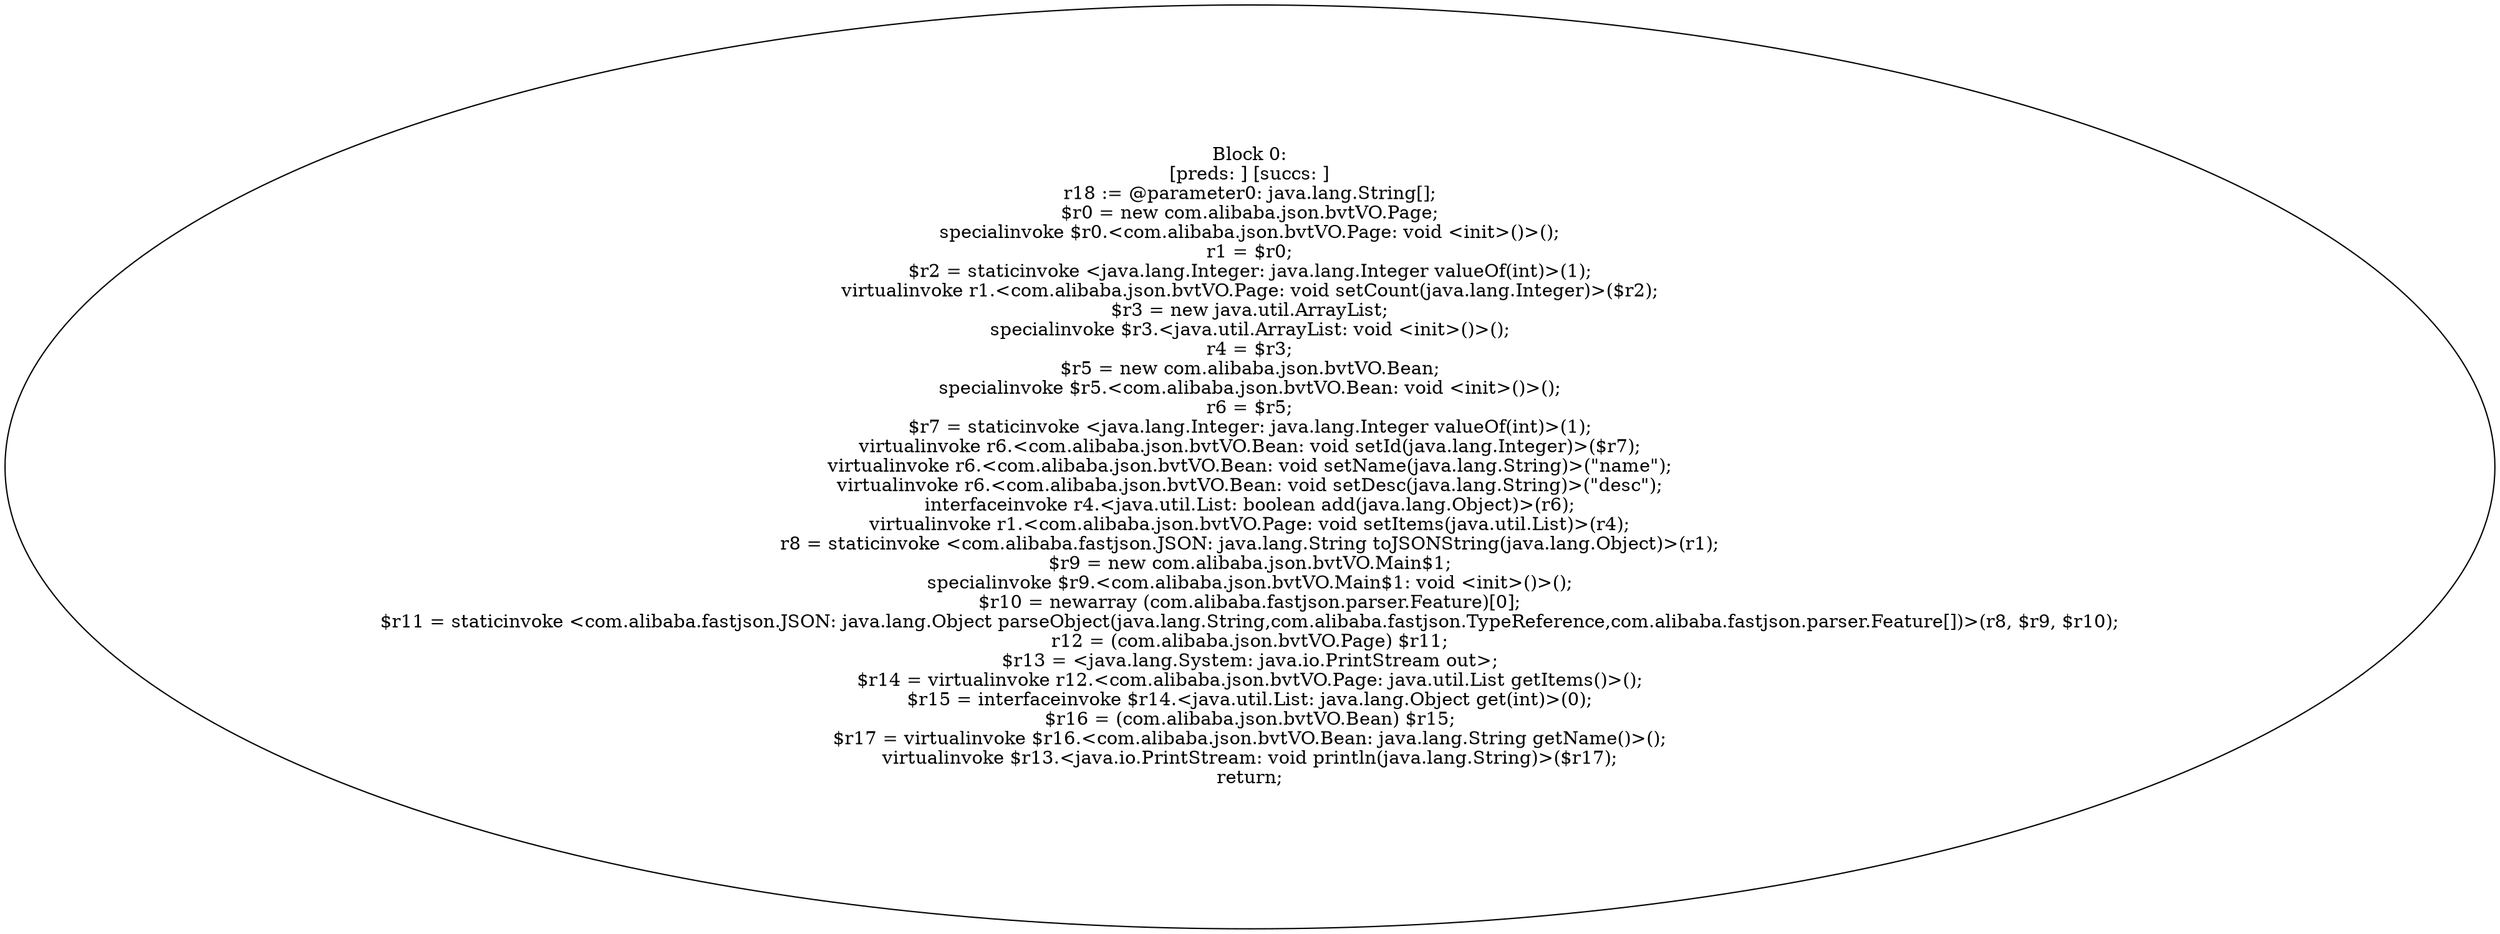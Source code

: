 digraph "unitGraph" {
    "Block 0:
[preds: ] [succs: ]
r18 := @parameter0: java.lang.String[];
$r0 = new com.alibaba.json.bvtVO.Page;
specialinvoke $r0.<com.alibaba.json.bvtVO.Page: void <init>()>();
r1 = $r0;
$r2 = staticinvoke <java.lang.Integer: java.lang.Integer valueOf(int)>(1);
virtualinvoke r1.<com.alibaba.json.bvtVO.Page: void setCount(java.lang.Integer)>($r2);
$r3 = new java.util.ArrayList;
specialinvoke $r3.<java.util.ArrayList: void <init>()>();
r4 = $r3;
$r5 = new com.alibaba.json.bvtVO.Bean;
specialinvoke $r5.<com.alibaba.json.bvtVO.Bean: void <init>()>();
r6 = $r5;
$r7 = staticinvoke <java.lang.Integer: java.lang.Integer valueOf(int)>(1);
virtualinvoke r6.<com.alibaba.json.bvtVO.Bean: void setId(java.lang.Integer)>($r7);
virtualinvoke r6.<com.alibaba.json.bvtVO.Bean: void setName(java.lang.String)>(\"name\");
virtualinvoke r6.<com.alibaba.json.bvtVO.Bean: void setDesc(java.lang.String)>(\"desc\");
interfaceinvoke r4.<java.util.List: boolean add(java.lang.Object)>(r6);
virtualinvoke r1.<com.alibaba.json.bvtVO.Page: void setItems(java.util.List)>(r4);
r8 = staticinvoke <com.alibaba.fastjson.JSON: java.lang.String toJSONString(java.lang.Object)>(r1);
$r9 = new com.alibaba.json.bvtVO.Main$1;
specialinvoke $r9.<com.alibaba.json.bvtVO.Main$1: void <init>()>();
$r10 = newarray (com.alibaba.fastjson.parser.Feature)[0];
$r11 = staticinvoke <com.alibaba.fastjson.JSON: java.lang.Object parseObject(java.lang.String,com.alibaba.fastjson.TypeReference,com.alibaba.fastjson.parser.Feature[])>(r8, $r9, $r10);
r12 = (com.alibaba.json.bvtVO.Page) $r11;
$r13 = <java.lang.System: java.io.PrintStream out>;
$r14 = virtualinvoke r12.<com.alibaba.json.bvtVO.Page: java.util.List getItems()>();
$r15 = interfaceinvoke $r14.<java.util.List: java.lang.Object get(int)>(0);
$r16 = (com.alibaba.json.bvtVO.Bean) $r15;
$r17 = virtualinvoke $r16.<com.alibaba.json.bvtVO.Bean: java.lang.String getName()>();
virtualinvoke $r13.<java.io.PrintStream: void println(java.lang.String)>($r17);
return;
"
}
